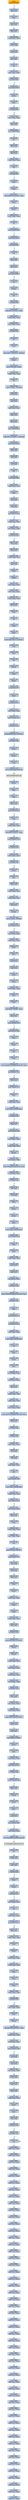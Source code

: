 digraph G {
node[shape=rectangle,style=filled,fillcolor=lightsteelblue,color=lightsteelblue]
bgcolor="transparent"
a0x00410ee3jp_0x00410ee5[label="start\njp 0x00410ee5",fillcolor="orange",color="lightgrey"];
a0x00410ee5ffree_st7[label="0x00410ee5\nffree %st7"];
a0x00410ee7fnop_[label="0x00410ee7\nfnop "];
a0x00410ee9ffree_st1[label="0x00410ee9\nffree %st1"];
a0x00410eebffree_st7[label="0x00410eeb\nffree %st7"];
a0x00410eedxchgl_edx_edx[label="0x00410eed\nxchgl %edx, %edx"];
a0x00410eefpushl_ebp[label="0x00410eef\npushl %ebp"];
a0x00410ef0pushl_eax[label="0x00410ef0\npushl %eax"];
a0x00410ef1popl_eax[label="0x00410ef1\npopl %eax"];
a0x00410ef2cld_[label="0x00410ef2\ncld "];
a0x00410ef3movl_eax_eax[label="0x00410ef3\nmovl %eax, %eax"];
a0x00410ef5jp_0x00410ef7[label="0x00410ef5\njp 0x00410ef7"];
a0x00410ef7jne_0x00410ef9[label="0x00410ef7\njne 0x00410ef9"];
a0x00410ef9pusha_[label="0x00410ef9\npusha "];
a0x00410efapopa_[label="0x00410efa\npopa "];
a0x00410efbje_0x00410efd[label="0x00410efb\nje 0x00410efd"];
a0x00410efdmovl_esp_ebp[label="0x00410efd\nmovl %esp, %ebp"];
a0x00410effffree_st5[label="0x00410eff\nffree %st5"];
a0x00410f01jcxz_0x00410f04[label="0x00410f01\njcxz 0x00410f04"];
a0x00410f04cld_[label="0x00410f04\ncld "];
a0x00410f05ffree_st2[label="0x00410f05\nffree %st2"];
a0x00410f07ffree_st2[label="0x00410f07\nffree %st2"];
a0x00410f09xchgl_esp_esp[label="0x00410f09\nxchgl %esp, %esp"];
a0x00410f0bnop_[label="0x00410f0b\nnop "];
a0x00410f0cje_0x00410f0e[label="0x00410f0c\nje 0x00410f0e"];
a0x00410f0efwait_[label="0x00410f0e\nfwait "];
a0x00410f0ffnclex_[label="0x00410f0f\nfnclex "];
a0x00410f11subl_0x200UINT32_esp[label="0x00410f11\nsubl $0x200<UINT32>, %esp"];
a0x00410f17fwait_[label="0x00410f17\nfwait "];
a0x00410f18fnclex_[label="0x00410f18\nfnclex "];
a0x00410f1axchgl_ebp_ebp[label="0x00410f1a\nxchgl %ebp, %ebp"];
a0x00410f1ccld_[label="0x00410f1c\ncld "];
a0x00410f1djecxz_0x00410f1f[label="0x00410f1d\njecxz 0x00410f1f"];
a0x00410f1fjmp_0x00410f21[label="0x00410f1f\njmp 0x00410f21"];
a0x00410f21jg_0x00410f23[label="0x00410f21\njg 0x00410f23"];
a0x00410f23nop_[label="0x00410f23\nnop "];
a0x00410f24ffree_st5[label="0x00410f24\nffree %st5"];
a0x00410f26ffree_st1[label="0x00410f26\nffree %st1"];
a0x00410f28jne_0x00410f2a[label="0x00410f28\njne 0x00410f2a"];
a0x00410f2acld_[label="0x00410f2a\ncld "];
a0x00410f2bfincstp_[label="0x00410f2b\nfincstp "];
a0x00410f2dcld_[label="0x00410f2d\ncld "];
a0x00410f2eje_0x00410f30[label="0x00410f2e\nje 0x00410f30"];
a0x00410f30subl_0xcUINT8_esp[label="0x00410f30\nsubl $0xc<UINT8>, %esp"];
a0x00410f33xchgl_ebp_ebp[label="0x00410f33\nxchgl %ebp, %ebp"];
a0x00410f35movl_edx_edx[label="0x00410f35\nmovl %edx, %edx"];
a0x00410f37jg_0x00410f39[label="0x00410f37\njg 0x00410f39"];
a0x00410f39cld_[label="0x00410f39\ncld "];
a0x00410f3afwait_[label="0x00410f3a\nfwait "];
a0x00410f3bmovl_0x1UINT32__8esp_[label="0x00410f3b\nmovl $0x1<UINT32>, -8(%esp)"];
a0x00410f43fwait_[label="0x00410f43\nfwait "];
a0x00410f44movq__8esp__mm0[label="0x00410f44\nmovq -8(%esp), %mm0"];
a0x00410f49xchgl_ebp_ebp[label="0x00410f49\nxchgl %ebp, %ebp"];
a0x00410f4bcld_[label="0x00410f4b\ncld "];
a0x00410f4cmovq_mm0__12esp_[label="0x00410f4c\nmovq %mm0, -12(%esp)"];
a0x00410f51pushl_eax[label="0x00410f51\npushl %eax"];
a0x00410f52popl_eax[label="0x00410f52\npopl %eax"];
a0x00410f53movl_eax_eax[label="0x00410f53\nmovl %eax, %eax"];
a0x00410f55ffree_st2[label="0x00410f55\nffree %st2"];
a0x00410f57ffree_st7[label="0x00410f57\nffree %st7"];
a0x00410f59jcxz_0x00410f5c[label="0x00410f59\njcxz 0x00410f5c"];
a0x00410f5ccmpl_0x1UINT8__12esp_[label="0x00410f5c\ncmpl $0x1<UINT8>, -12(%esp)"];
a0x00410f61jmp_0x00410f63[label="0x00410f61\njmp 0x00410f63"];
a0x00410f63ffree_st2[label="0x00410f63\nffree %st2"];
a0x00410f65notl_edx[label="0x00410f65\nnotl %edx"];
a0x00410f67notl_edx[label="0x00410f67\nnotl %edx"];
a0x00410f69cld_[label="0x00410f69\ncld "];
a0x00410f6ajne_0x00410f6c[label="0x00410f6a\njne 0x00410f6c"];
a0x00410f6cxchgl_esp_esp[label="0x00410f6c\nxchgl %esp, %esp"];
a0x00410f6efnop_[label="0x00410f6e\nfnop "];
a0x00410f70notl_edx[label="0x00410f70\nnotl %edx"];
a0x00410f72notl_edx[label="0x00410f72\nnotl %edx"];
a0x00410f74jne_0x004112e2[label="0x00410f74\njne 0x004112e2"];
a0x004112e2xchgl_esp_esp[label="0x004112e2\nxchgl %esp, %esp"];
a0x004112e4leal_ebp__ebp[label="0x004112e4\nleal (%ebp), %ebp"];
a0x004112e7jp_0x004112e9[label="0x004112e7\njp 0x004112e9"];
a0x004112e9ffree_st2[label="0x004112e9\nffree %st2"];
a0x004112ebffree_st2[label="0x004112eb\nffree %st2"];
a0x004112edxchgl_esp_esp[label="0x004112ed\nxchgl %esp, %esp"];
a0x004112efpopl_edi[label="0x004112ef\npopl %edi"];
a0x004112f0fwait_[label="0x004112f0\nfwait "];
a0x004112f1fnclex_[label="0x004112f1\nfnclex "];
a0x004112f3movl_eax_eax[label="0x004112f3\nmovl %eax, %eax"];
a0x004112f5movl_eax_eax[label="0x004112f5\nmovl %eax, %eax"];
a0x004112f7xchgl_ebp_ebp[label="0x004112f7\nxchgl %ebp, %ebp"];
a0x004112f9ffree_st1[label="0x004112f9\nffree %st1"];
a0x004112fbfwait_[label="0x004112fb\nfwait "];
a0x004112fccld_[label="0x004112fc\ncld "];
a0x004112fdfwait_[label="0x004112fd\nfwait "];
a0x004112fefninit_[label="0x004112fe\nfninit "];
a0x00411300pushl_0x4106c1UINT32[label="0x00411300\npushl $0x4106c1<UINT32>"];
a0x00411305fwait_[label="0x00411305\nfwait "];
a0x00411306fninit_[label="0x00411306\nfninit "];
a0x00411308nop_[label="0x00411308\nnop "];
a0x00411309fincstp_[label="0x00411309\nfincstp "];
a0x0041130bfwait_[label="0x0041130b\nfwait "];
a0x0041130cfnclex_[label="0x0041130c\nfnclex "];
a0x0041130ejp_0x00411310[label="0x0041130e\njp 0x00411310"];
a0x00411310fwait_[label="0x00411310\nfwait "];
a0x00411311jp_0x00411313[label="0x00411311\njp 0x00411313"];
a0x00411313movl_edx_edx[label="0x00411313\nmovl %edx, %edx"];
a0x00411315jecxz_0x00411317[label="0x00411315\njecxz 0x00411317"];
a0x00411317jp_0x00411319[label="0x00411317\njp 0x00411319"];
a0x00411319pushl_0x40100cUINT32[label="0x00411319\npushl $0x40100c<UINT32>"];
a0x0041131ejg_0x00411320[label="0x0041131e\njg 0x00411320"];
a0x00411320fwait_[label="0x00411320\nfwait "];
a0x00411321fnclex_[label="0x00411321\nfnclex "];
a0x00411323fwait_[label="0x00411323\nfwait "];
a0x00411324call_lstrcpyA_kernel32_dll[label="0x00411324\ncall lstrcpyA@kernel32.dll"];
lstrcpyA_kernel32_dll[label="lstrcpyA@kernel32.dll",fillcolor="lightgrey",color="lightgrey"];
a0x0041132apusha_[label="0x0041132a\npusha "];
a0x0041132bpopa_[label="0x0041132b\npopa "];
a0x0041132cfnop_[label="0x0041132c\nfnop "];
a0x0041132effree_st5[label="0x0041132e\nffree %st5"];
a0x00411330jne_0x00411332[label="0x00411330\njne 0x00411332"];
a0x00411332fnop_[label="0x00411332\nfnop "];
a0x00411334xchgl_edx_edx[label="0x00411334\nxchgl %edx, %edx"];
a0x00411336subl_0x8UINT8_esp[label="0x00411336\nsubl $0x8<UINT8>, %esp"];
a0x00411339jecxz_0x0041133b[label="0x00411339\njecxz 0x0041133b"];
a0x0041133bje_0x0041133d[label="0x0041133b\nje 0x0041133d"];
a0x0041133dxchgl_edx_edx[label="0x0041133d\nxchgl %edx, %edx"];
a0x0041133fjp_0x00411341[label="0x0041133f\njp 0x00411341"];
a0x00411341pusha_[label="0x00411341\npusha "];
a0x00411342popa_[label="0x00411342\npopa "];
a0x00411343ffree_st5[label="0x00411343\nffree %st5"];
a0x00411345xchgl_esp_esp[label="0x00411345\nxchgl %esp, %esp"];
a0x00411347xchgl_esp_esp[label="0x00411347\nxchgl %esp, %esp"];
a0x00411349ffree_st1[label="0x00411349\nffree %st1"];
a0x0041134bfincstp_[label="0x0041134b\nfincstp "];
a0x0041134dmovq_mm0__8esp_[label="0x0041134d\nmovq %mm0, -8(%esp)"];
a0x00411352jne_0x00411354[label="0x00411352\njne 0x00411354"];
a0x00411354movl_edx_edx[label="0x00411354\nmovl %edx, %edx"];
a0x00411356movl_eax_eax[label="0x00411356\nmovl %eax, %eax"];
a0x00411358pusha_[label="0x00411358\npusha "];
a0x00411359popa_[label="0x00411359\npopa "];
a0x0041135apushl_eax[label="0x0041135a\npushl %eax"];
a0x0041135bpopl_eax[label="0x0041135b\npopl %eax"];
a0x0041135cfwait_[label="0x0041135c\nfwait "];
a0x0041135dfninit_[label="0x0041135d\nfninit "];
a0x0041135fleal_ebp__ebp[label="0x0041135f\nleal (%ebp), %ebp"];
a0x00411362fwait_[label="0x00411362\nfwait "];
a0x00411363fninit_[label="0x00411363\nfninit "];
a0x00411365addl_0x8UINT8_esp[label="0x00411365\naddl $0x8<UINT8>, %esp"];
a0x00411368ffree_st1[label="0x00411368\nffree %st1"];
a0x0041136ajecxz_0x0041136c[label="0x0041136a\njecxz 0x0041136c"];
a0x0041136cjmp_0x0041136e[label="0x0041136c\njmp 0x0041136e"];
a0x0041136efwait_[label="0x0041136e\nfwait "];
a0x0041136ffnclex_[label="0x0041136f\nfnclex "];
a0x00411371nop_[label="0x00411371\nnop "];
a0x00411372fwait_[label="0x00411372\nfwait "];
a0x00411373movl_LoadLibraryA_kernel32_dll_eax[label="0x00411373\nmovl LoadLibraryA@kernel32.dll, %eax"];
a0x00411378jne_0x0041137a[label="0x00411378\njne 0x0041137a"];
a0x0041137affree_st2[label="0x0041137a\nffree %st2"];
a0x0041137cjcxz_0x0041137f[label="0x0041137c\njcxz 0x0041137f"];
a0x0041137ffnop_[label="0x0041137f\nfnop "];
a0x00411381xchgl_esp_esp[label="0x00411381\nxchgl %esp, %esp"];
a0x00411383movl_eax_0x00401000[label="0x00411383\nmovl %eax, 0x00401000"];
a0x00411388jg_0x0041138a[label="0x00411388\njg 0x0041138a"];
a0x0041138affree_st7[label="0x0041138a\nffree %st7"];
a0x0041138cjcxz_0x0041138f[label="0x0041138c\njcxz 0x0041138f"];
a0x0041138fleal_ebp__ebp[label="0x0041138f\nleal (%ebp), %ebp"];
a0x00411392xchgl_ebp_ebp[label="0x00411392\nxchgl %ebp, %ebp"];
a0x00411394fincstp_[label="0x00411394\nfincstp "];
a0x00411396leal_esp__esp[label="0x00411396\nleal (%esp), %esp"];
a0x00411399movl_Sleep_kernel32_dll_eax[label="0x00411399\nmovl Sleep@kernel32.dll, %eax"];
a0x0041139eleal_esp__esp[label="0x0041139e\nleal (%esp), %esp"];
a0x004113a1jg_0x004113a3[label="0x004113a1\njg 0x004113a3"];
a0x004113a3notl_edx[label="0x004113a3\nnotl %edx"];
a0x004113a5notl_edx[label="0x004113a5\nnotl %edx"];
a0x004113a7fwait_[label="0x004113a7\nfwait "];
a0x004113a8fnclex_[label="0x004113a8\nfnclex "];
a0x004113aapusha_[label="0x004113aa\npusha "];
a0x004113abpopa_[label="0x004113ab\npopa "];
a0x004113acmovl_eax_0x00401004[label="0x004113ac\nmovl %eax, 0x00401004"];
a0x004113b1jne_0x004113b3[label="0x004113b1\njne 0x004113b3"];
a0x004113b3fwait_[label="0x004113b3\nfwait "];
a0x004113b4fninit_[label="0x004113b4\nfninit "];
a0x004113b6xchgl_esp_esp[label="0x004113b6\nxchgl %esp, %esp"];
a0x004113b8pushl_eax[label="0x004113b8\npushl %eax"];
a0x004113b9popl_eax[label="0x004113b9\npopl %eax"];
a0x004113baleal_eax__eax[label="0x004113ba\nleal (%eax), %eax"];
a0x004113bcjg_0x004113be[label="0x004113bc\njg 0x004113be"];
a0x004113bemovl_DeleteFileA_kernel32_dll_eax[label="0x004113be\nmovl DeleteFileA@kernel32.dll, %eax"];
a0x004113c3je_0x004113c5[label="0x004113c3\nje 0x004113c5"];
a0x004113c5fnop_[label="0x004113c5\nfnop "];
a0x004113c7jne_0x004113c9[label="0x004113c7\njne 0x004113c9"];
a0x004113c9jne_0x004113cb[label="0x004113c9\njne 0x004113cb"];
a0x004113cbmovl_edx_edx[label="0x004113cb\nmovl %edx, %edx"];
a0x004113cdmovl_eax_0x00401008[label="0x004113cd\nmovl %eax, 0x00401008"];
a0x004113d2nop_[label="0x004113d2\nnop "];
a0x004113d3fnop_[label="0x004113d3\nfnop "];
a0x004113d5pusha_[label="0x004113d5\npusha "];
a0x004113d6popa_[label="0x004113d6\npopa "];
a0x004113d7leal_ebp__ebp[label="0x004113d7\nleal (%ebp), %ebp"];
a0x004113daleal_eax__eax[label="0x004113da\nleal (%eax), %eax"];
a0x004113dcffree_st1[label="0x004113dc\nffree %st1"];
a0x004113dexchgl_edx_edx[label="0x004113de\nxchgl %edx, %edx"];
a0x004113e0xchgl_edx_edx[label="0x004113e0\nxchgl %edx, %edx"];
a0x004113e2leal_ebp__ebp[label="0x004113e2\nleal (%ebp), %ebp"];
a0x004113e5movl_ExitThread_kernel32_dll_eax[label="0x004113e5\nmovl ExitThread@kernel32.dll, %eax"];
a0x004113eaffree_st1[label="0x004113ea\nffree %st1"];
a0x004113ecjp_0x004113ee[label="0x004113ec\njp 0x004113ee"];
a0x004113eeje_0x004113f0[label="0x004113ee\nje 0x004113f0"];
a0x004113f0movl_eax_eax[label="0x004113f0\nmovl %eax, %eax"];
a0x004113f2notl_edx[label="0x004113f2\nnotl %edx"];
a0x004113f4notl_edx[label="0x004113f4\nnotl %edx"];
a0x004113f6movl_ecx_ecx[label="0x004113f6\nmovl %ecx, %ecx"];
a0x004113f8cld_[label="0x004113f8\ncld "];
a0x004113f9jecxz_0x004113fb[label="0x004113f9\njecxz 0x004113fb"];
a0x004113fbmovl_eax_0x004014b8[label="0x004113fb\nmovl %eax, 0x004014b8"];
a0x00411400xchgl_edx_edx[label="0x00411400\nxchgl %edx, %edx"];
a0x00411402jne_0x00411404[label="0x00411402\njne 0x00411404"];
a0x00411404leal_esp__esp[label="0x00411404\nleal (%esp), %esp"];
a0x00411407ffree_st7[label="0x00411407\nffree %st7"];
a0x00411409fwait_[label="0x00411409\nfwait "];
a0x0041140axchgl_ebp_ebp[label="0x0041140a\nxchgl %ebp, %ebp"];
a0x0041140cmovl_edx_edx[label="0x0041140c\nmovl %edx, %edx"];
a0x0041140enop_[label="0x0041140e\nnop "];
a0x0041140fpushl_0x40UINT8[label="0x0041140f\npushl $0x40<UINT8>"];
a0x00411411jmp_0x00411413[label="0x00411411\njmp 0x00411413"];
a0x00411413notl_edx[label="0x00411413\nnotl %edx"];
a0x00411415notl_edx[label="0x00411415\nnotl %edx"];
a0x00411417ffree_st5[label="0x00411417\nffree %st5"];
a0x00411419fwait_[label="0x00411419\nfwait "];
a0x0041141afnclex_[label="0x0041141a\nfnclex "];
a0x0041141cmovl_eax_eax[label="0x0041141c\nmovl %eax, %eax"];
a0x0041141efwait_[label="0x0041141e\nfwait "];
a0x0041141ffninit_[label="0x0041141f\nfninit "];
a0x00411421xchgl_edx_edx[label="0x00411421\nxchgl %edx, %edx"];
a0x00411423ffree_st1[label="0x00411423\nffree %st1"];
a0x00411425jp_0x00411427[label="0x00411425\njp 0x00411427"];
a0x00411427pushl_0x3000UINT32[label="0x00411427\npushl $0x3000<UINT32>"];
a0x0041142cfincstp_[label="0x0041142c\nfincstp "];
a0x0041142efincstp_[label="0x0041142e\nfincstp "];
a0x00411430xchgl_edx_edx[label="0x00411430\nxchgl %edx, %edx"];
a0x00411432leal_eax__eax[label="0x00411432\nleal (%eax), %eax"];
a0x00411434leal_eax__eax[label="0x00411434\nleal (%eax), %eax"];
a0x00411436leal_ebp__ebp[label="0x00411436\nleal (%ebp), %ebp"];
a0x00411439jg_0x0041143b[label="0x00411439\njg 0x0041143b"];
a0x0041143bffree_st2[label="0x0041143b\nffree %st2"];
a0x0041143dleal_eax__eax[label="0x0041143d\nleal (%eax), %eax"];
a0x0041143fleal_eax__eax[label="0x0041143f\nleal (%eax), %eax"];
a0x00411441pushl_0x111b5UINT32[label="0x00411441\npushl $0x111b5<UINT32>"];
a0x00411446pushl_eax[label="0x00411446\npushl %eax"];
a0x00411447popl_eax[label="0x00411447\npopl %eax"];
a0x00411448pushl_0x0UINT8[label="0x00411448\npushl $0x0<UINT8>"];
a0x0041144apusha_[label="0x0041144a\npusha "];
a0x0041144bpopa_[label="0x0041144b\npopa "];
a0x0041144cleal_eax__eax[label="0x0041144c\nleal (%eax), %eax"];
a0x0041144ejmp_0x00411450[label="0x0041144e\njmp 0x00411450"];
a0x00411450je_0x00411452[label="0x00411450\nje 0x00411452"];
a0x00411452jecxz_0x00411454[label="0x00411452\njecxz 0x00411454"];
a0x00411454ffree_st2[label="0x00411454\nffree %st2"];
a0x00411456fincstp_[label="0x00411456\nfincstp "];
a0x00411458pusha_[label="0x00411458\npusha "];
a0x00411459popa_[label="0x00411459\npopa "];
a0x0041145apushl_esi[label="0x0041145a\npushl %esi"];
a0x0041145bjcxz_0x0041145e[label="0x0041145b\njcxz 0x0041145e"];
a0x0041145emovl_eax_eax[label="0x0041145e\nmovl %eax, %eax"];
a0x00411460call_VirtualAllocEx_kernel32_dll[label="0x00411460\ncall VirtualAllocEx@kernel32.dll"];
VirtualAllocEx_kernel32_dll[label="VirtualAllocEx@kernel32.dll",fillcolor="lightgrey",color="lightgrey"];
a0x00411466nop_[label="0x00411466\nnop "];
a0x00411467pushl_eax[label="0x00411467\npushl %eax"];
a0x00411468popl_eax[label="0x00411468\npopl %eax"];
a0x00411469je_0x0041146b[label="0x00411469\nje 0x0041146b"];
a0x0041146bfwait_[label="0x0041146b\nfwait "];
a0x0041146cfnclex_[label="0x0041146c\nfnclex "];
a0x0041146ejp_0x00411470[label="0x0041146e\njp 0x00411470"];
a0x00411470leal_eax__eax[label="0x00411470\nleal (%eax), %eax"];
a0x00411472cld_[label="0x00411472\ncld "];
a0x00411473testl_eax_eax[label="0x00411473\ntestl %eax, %eax"];
a0x00411475jne_0x00411477[label="0x00411475\njne 0x00411477"];
a0x00411477ffree_st1[label="0x00411477\nffree %st1"];
a0x00411479xchgl_ebp_ebp[label="0x00411479\nxchgl %ebp, %ebp"];
a0x0041147bfwait_[label="0x0041147b\nfwait "];
a0x0041147cfninit_[label="0x0041147c\nfninit "];
a0x0041147eleal_esp__esp[label="0x0041147e\nleal (%esp), %esp"];
a0x00411481xchgl_edx_edx[label="0x00411481\nxchgl %edx, %edx"];
a0x00411483fnop_[label="0x00411483\nfnop "];
a0x00411485fwait_[label="0x00411485\nfwait "];
a0x00411486fninit_[label="0x00411486\nfninit "];
a0x00411488xchgl_esp_esp[label="0x00411488\nxchgl %esp, %esp"];
a0x0041148aje_0x0041149f[label="0x0041148a\nje 0x0041149f"];
a0x0041149fmovl_edx_edx[label="0x0041149f\nmovl %edx, %edx"];
a0x004114a1fwait_[label="0x004114a1\nfwait "];
a0x004114a2fnclex_[label="0x004114a2\nfnclex "];
a0x004114a4addl_0x200UINT32_esp[label="0x004114a4\naddl $0x200<UINT32>, %esp"];
a0x004114aaxchgl_edx_edx[label="0x004114aa\nxchgl %edx, %edx"];
a0x004114acleal_eax__eax[label="0x004114ac\nleal (%eax), %eax"];
a0x004114aejecxz_0x004114b0[label="0x004114ae\njecxz 0x004114b0"];
a0x004114b0notl_edx[label="0x004114b0\nnotl %edx"];
a0x004114b2notl_edx[label="0x004114b2\nnotl %edx"];
a0x004114b4leal_esp__esp[label="0x004114b4\nleal (%esp), %esp"];
a0x004114b7pushl_eax[label="0x004114b7\npushl %eax"];
a0x004114b8popl_eax[label="0x004114b8\npopl %eax"];
a0x004114b9ffree_st2[label="0x004114b9\nffree %st2"];
a0x004114bbxchgl_esp_esp[label="0x004114bb\nxchgl %esp, %esp"];
a0x004114bdpusha_[label="0x004114bd\npusha "];
a0x004114bepopa_[label="0x004114be\npopa "];
a0x004114bfpopl_ebp[label="0x004114bf\npopl %ebp"];
a0x004114c0jg_0x004114c2[label="0x004114c0\njg 0x004114c2"];
a0x004114c2jp_0x004114c4[label="0x004114c2\njp 0x004114c4"];
a0x004114c4ret[label="0x004114c4\nret"];
a0x0018ff94addb_al_eax_[label="0x0018ff94\naddb %al, (%eax)"];
a0x0018ff96addb_al_eax_[label="0x0018ff96\naddb %al, (%eax)"];
a0x0018ff98addb_al_eax_[label="0x0018ff98\naddb %al, (%eax)"];
a0x0018ff9aaddb_al_eax_[label="0x0018ff9a\naddb %al, (%eax)"];
a0x0018ff9caddb_al_eax_[label="0x0018ff9c\naddb %al, (%eax)"];
a0x0018ff9eaddb_al_eax_[label="0x0018ff9e\naddb %al, (%eax)"];
a0x0018ffa0addb_al_eax_[label="0x0018ffa0\naddb %al, (%eax)"];
a0x0018ffa2addb_al_eax_[label="0x0018ffa2\naddb %al, (%eax)"];
a0x0018ffa4addb_al_eax_[label="0x0018ffa4\naddb %al, (%eax)"];
a0x0018ffa6addb_al_eax_[label="0x0018ffa6\naddb %al, (%eax)"];
a0x0018ffa8addb_al_eax_[label="0x0018ffa8\naddb %al, (%eax)"];
a0x0018ffaaaddb_al_eax_[label="0x0018ffaa\naddb %al, (%eax)"];
a0x0018ffacaddb_al_eax_[label="0x0018ffac\naddb %al, (%eax)"];
a0x0018ffaeaddb_al_eax_[label="0x0018ffae\naddb %al, (%eax)"];
a0x0018ffb0addb_al_eax_[label="0x0018ffb0\naddb %al, (%eax)"];
a0x0018ffb2addb_al_eax_[label="0x0018ffb2\naddb %al, (%eax)"];
a0x0018ffb4addb_al_eax_[label="0x0018ffb4\naddb %al, (%eax)"];
a0x0018ffb6addb_al_eax_[label="0x0018ffb6\naddb %al, (%eax)"];
a0x0018ffb8addb_al_eax_[label="0x0018ffb8\naddb %al, (%eax)"];
a0x0018ffbaaddb_al_eax_[label="0x0018ffba\naddb %al, (%eax)"];
a0x0018ffbcaddb_al_eax_[label="0x0018ffbc\naddb %al, (%eax)"];
a0x0018ffbeaddb_al_eax_[label="0x0018ffbe\naddb %al, (%eax)"];
a0x0018ffc0addb_al_eax_[label="0x0018ffc0\naddb %al, (%eax)"];
a0x0018ffc2addb_al_eax_[label="0x0018ffc2\naddb %al, (%eax)"];
a0x0018ffc4addb_al_eax_[label="0x0018ffc4\naddb %al, (%eax)"];
a0x0018ffc6addb_al_eax_[label="0x0018ffc6\naddb %al, (%eax)"];
a0x0018ffc8addb_al_eax_[label="0x0018ffc8\naddb %al, (%eax)"];
a0x0018ffcaaddb_al_eax_[label="0x0018ffca\naddb %al, (%eax)"];
a0x0018ffccaddb_al_eax_[label="0x0018ffcc\naddb %al, (%eax)"];
a0x0018ffceaddb_al_eax_[label="0x0018ffce\naddb %al, (%eax)"];
a0x0018ffd0addb_al_eax_[label="0x0018ffd0\naddb %al, (%eax)"];
a0x0018ffd2addb_al_eax_[label="0x0018ffd2\naddb %al, (%eax)"];
a0x0018ffd4addb_al_eax_[label="0x0018ffd4\naddb %al, (%eax)"];
a0x0018ffd6addb_al_eax_[label="0x0018ffd6\naddb %al, (%eax)"];
a0x0018ffd8addb_al_eax_[label="0x0018ffd8\naddb %al, (%eax)"];
a0x0018ffdaaddb_al_eax_[label="0x0018ffda\naddb %al, (%eax)"];
a0x0018ffdcaddb_al_eax_[label="0x0018ffdc\naddb %al, (%eax)"];
a0x0018ffdeaddb_al_eax_[label="0x0018ffde\naddb %al, (%eax)"];
a0x0018ffe0addb_al_eax_[label="0x0018ffe0\naddb %al, (%eax)"];
a0x0018ffe2addb_al_eax_[label="0x0018ffe2\naddb %al, (%eax)"];
a0x0018ffe4addb_al_eax_[label="0x0018ffe4\naddb %al, (%eax)"];
a0x0018ffe6addb_al_eax_[label="0x0018ffe6\naddb %al, (%eax)"];
a0x0018ffe8addb_al_eax_[label="0x0018ffe8\naddb %al, (%eax)"];
a0x0018ffeaaddb_al_eax_[label="0x0018ffea\naddb %al, (%eax)"];
a0x0018ffecaddb_al_eax_[label="0x0018ffec\naddb %al, (%eax)"];
a0x0018ffeeaddb_al_eax_[label="0x0018ffee\naddb %al, (%eax)"];
a0x0018fff0addb_al_eax_[label="0x0018fff0\naddb %al, (%eax)"];
a0x0018fff2addb_al_eax_[label="0x0018fff2\naddb %al, (%eax)"];
a0x0018fff4addb_al_eax_[label="0x0018fff4\naddb %al, (%eax)"];
a0x0018fff6addb_al_eax_[label="0x0018fff6\naddb %al, (%eax)"];
a0x0018fff8addb_al_eax_[label="0x0018fff8\naddb %al, (%eax)"];
a0x0018fffaaddb_al_eax_[label="0x0018fffa\naddb %al, (%eax)"];
a0x00410ee3jp_0x00410ee5 -> a0x00410ee5ffree_st7 [color="#000000",label="T"];
a0x00410ee5ffree_st7 -> a0x00410ee7fnop_ [color="#000000"];
a0x00410ee7fnop_ -> a0x00410ee9ffree_st1 [color="#000000"];
a0x00410ee9ffree_st1 -> a0x00410eebffree_st7 [color="#000000"];
a0x00410eebffree_st7 -> a0x00410eedxchgl_edx_edx [color="#000000"];
a0x00410eedxchgl_edx_edx -> a0x00410eefpushl_ebp [color="#000000"];
a0x00410eefpushl_ebp -> a0x00410ef0pushl_eax [color="#000000"];
a0x00410ef0pushl_eax -> a0x00410ef1popl_eax [color="#000000"];
a0x00410ef1popl_eax -> a0x00410ef2cld_ [color="#000000"];
a0x00410ef2cld_ -> a0x00410ef3movl_eax_eax [color="#000000"];
a0x00410ef3movl_eax_eax -> a0x00410ef5jp_0x00410ef7 [color="#000000"];
a0x00410ef5jp_0x00410ef7 -> a0x00410ef7jne_0x00410ef9 [color="#000000",label="T"];
a0x00410ef7jne_0x00410ef9 -> a0x00410ef9pusha_ [color="#000000",label="F"];
a0x00410ef9pusha_ -> a0x00410efapopa_ [color="#000000"];
a0x00410efapopa_ -> a0x00410efbje_0x00410efd [color="#000000"];
a0x00410efbje_0x00410efd -> a0x00410efdmovl_esp_ebp [color="#000000",label="T"];
a0x00410efdmovl_esp_ebp -> a0x00410effffree_st5 [color="#000000"];
a0x00410effffree_st5 -> a0x00410f01jcxz_0x00410f04 [color="#000000"];
a0x00410f01jcxz_0x00410f04 -> a0x00410f04cld_ [color="#000000",label="T"];
a0x00410f04cld_ -> a0x00410f05ffree_st2 [color="#000000"];
a0x00410f05ffree_st2 -> a0x00410f07ffree_st2 [color="#000000"];
a0x00410f07ffree_st2 -> a0x00410f09xchgl_esp_esp [color="#000000"];
a0x00410f09xchgl_esp_esp -> a0x00410f0bnop_ [color="#000000"];
a0x00410f0bnop_ -> a0x00410f0cje_0x00410f0e [color="#000000"];
a0x00410f0cje_0x00410f0e -> a0x00410f0efwait_ [color="#000000",label="T"];
a0x00410f0efwait_ -> a0x00410f0ffnclex_ [color="#000000"];
a0x00410f0ffnclex_ -> a0x00410f11subl_0x200UINT32_esp [color="#000000"];
a0x00410f11subl_0x200UINT32_esp -> a0x00410f17fwait_ [color="#000000"];
a0x00410f17fwait_ -> a0x00410f18fnclex_ [color="#000000"];
a0x00410f18fnclex_ -> a0x00410f1axchgl_ebp_ebp [color="#000000"];
a0x00410f1axchgl_ebp_ebp -> a0x00410f1ccld_ [color="#000000"];
a0x00410f1ccld_ -> a0x00410f1djecxz_0x00410f1f [color="#000000"];
a0x00410f1djecxz_0x00410f1f -> a0x00410f1fjmp_0x00410f21 [color="#000000",label="T"];
a0x00410f1fjmp_0x00410f21 -> a0x00410f21jg_0x00410f23 [color="#000000"];
a0x00410f21jg_0x00410f23 -> a0x00410f23nop_ [color="#000000",label="T"];
a0x00410f23nop_ -> a0x00410f24ffree_st5 [color="#000000"];
a0x00410f24ffree_st5 -> a0x00410f26ffree_st1 [color="#000000"];
a0x00410f26ffree_st1 -> a0x00410f28jne_0x00410f2a [color="#000000"];
a0x00410f28jne_0x00410f2a -> a0x00410f2acld_ [color="#000000",label="T"];
a0x00410f2acld_ -> a0x00410f2bfincstp_ [color="#000000"];
a0x00410f2bfincstp_ -> a0x00410f2dcld_ [color="#000000"];
a0x00410f2dcld_ -> a0x00410f2eje_0x00410f30 [color="#000000"];
a0x00410f2eje_0x00410f30 -> a0x00410f30subl_0xcUINT8_esp [color="#000000",label="F"];
a0x00410f30subl_0xcUINT8_esp -> a0x00410f33xchgl_ebp_ebp [color="#000000"];
a0x00410f33xchgl_ebp_ebp -> a0x00410f35movl_edx_edx [color="#000000"];
a0x00410f35movl_edx_edx -> a0x00410f37jg_0x00410f39 [color="#000000"];
a0x00410f37jg_0x00410f39 -> a0x00410f39cld_ [color="#000000",label="T"];
a0x00410f39cld_ -> a0x00410f3afwait_ [color="#000000"];
a0x00410f3afwait_ -> a0x00410f3bmovl_0x1UINT32__8esp_ [color="#000000"];
a0x00410f3bmovl_0x1UINT32__8esp_ -> a0x00410f43fwait_ [color="#000000"];
a0x00410f43fwait_ -> a0x00410f44movq__8esp__mm0 [color="#000000"];
a0x00410f44movq__8esp__mm0 -> a0x00410f49xchgl_ebp_ebp [color="#000000"];
a0x00410f49xchgl_ebp_ebp -> a0x00410f4bcld_ [color="#000000"];
a0x00410f4bcld_ -> a0x00410f4cmovq_mm0__12esp_ [color="#000000"];
a0x00410f4cmovq_mm0__12esp_ -> a0x00410f51pushl_eax [color="#000000"];
a0x00410f51pushl_eax -> a0x00410f52popl_eax [color="#000000"];
a0x00410f52popl_eax -> a0x00410f53movl_eax_eax [color="#000000"];
a0x00410f53movl_eax_eax -> a0x00410f55ffree_st2 [color="#000000"];
a0x00410f55ffree_st2 -> a0x00410f57ffree_st7 [color="#000000"];
a0x00410f57ffree_st7 -> a0x00410f59jcxz_0x00410f5c [color="#000000"];
a0x00410f59jcxz_0x00410f5c -> a0x00410f5ccmpl_0x1UINT8__12esp_ [color="#000000",label="T"];
a0x00410f5ccmpl_0x1UINT8__12esp_ -> a0x00410f61jmp_0x00410f63 [color="#000000"];
a0x00410f61jmp_0x00410f63 -> a0x00410f63ffree_st2 [color="#000000"];
a0x00410f63ffree_st2 -> a0x00410f65notl_edx [color="#000000"];
a0x00410f65notl_edx -> a0x00410f67notl_edx [color="#000000"];
a0x00410f67notl_edx -> a0x00410f69cld_ [color="#000000"];
a0x00410f69cld_ -> a0x00410f6ajne_0x00410f6c [color="#000000"];
a0x00410f6ajne_0x00410f6c -> a0x00410f6cxchgl_esp_esp [color="#000000",label="T"];
a0x00410f6cxchgl_esp_esp -> a0x00410f6efnop_ [color="#000000"];
a0x00410f6efnop_ -> a0x00410f70notl_edx [color="#000000"];
a0x00410f70notl_edx -> a0x00410f72notl_edx [color="#000000"];
a0x00410f72notl_edx -> a0x00410f74jne_0x004112e2 [color="#000000"];
a0x00410f74jne_0x004112e2 -> a0x004112e2xchgl_esp_esp [color="#000000",label="T"];
a0x004112e2xchgl_esp_esp -> a0x004112e4leal_ebp__ebp [color="#000000"];
a0x004112e4leal_ebp__ebp -> a0x004112e7jp_0x004112e9 [color="#000000"];
a0x004112e7jp_0x004112e9 -> a0x004112e9ffree_st2 [color="#000000",label="T"];
a0x004112e9ffree_st2 -> a0x004112ebffree_st2 [color="#000000"];
a0x004112ebffree_st2 -> a0x004112edxchgl_esp_esp [color="#000000"];
a0x004112edxchgl_esp_esp -> a0x004112efpopl_edi [color="#000000"];
a0x004112efpopl_edi -> a0x004112f0fwait_ [color="#000000"];
a0x004112f0fwait_ -> a0x004112f1fnclex_ [color="#000000"];
a0x004112f1fnclex_ -> a0x004112f3movl_eax_eax [color="#000000"];
a0x004112f3movl_eax_eax -> a0x004112f5movl_eax_eax [color="#000000"];
a0x004112f5movl_eax_eax -> a0x004112f7xchgl_ebp_ebp [color="#000000"];
a0x004112f7xchgl_ebp_ebp -> a0x004112f9ffree_st1 [color="#000000"];
a0x004112f9ffree_st1 -> a0x004112fbfwait_ [color="#000000"];
a0x004112fbfwait_ -> a0x004112fccld_ [color="#000000"];
a0x004112fccld_ -> a0x004112fdfwait_ [color="#000000"];
a0x004112fdfwait_ -> a0x004112fefninit_ [color="#000000"];
a0x004112fefninit_ -> a0x00411300pushl_0x4106c1UINT32 [color="#000000"];
a0x00411300pushl_0x4106c1UINT32 -> a0x00411305fwait_ [color="#000000"];
a0x00411305fwait_ -> a0x00411306fninit_ [color="#000000"];
a0x00411306fninit_ -> a0x00411308nop_ [color="#000000"];
a0x00411308nop_ -> a0x00411309fincstp_ [color="#000000"];
a0x00411309fincstp_ -> a0x0041130bfwait_ [color="#000000"];
a0x0041130bfwait_ -> a0x0041130cfnclex_ [color="#000000"];
a0x0041130cfnclex_ -> a0x0041130ejp_0x00411310 [color="#000000"];
a0x0041130ejp_0x00411310 -> a0x00411310fwait_ [color="#000000",label="T"];
a0x00411310fwait_ -> a0x00411311jp_0x00411313 [color="#000000"];
a0x00411311jp_0x00411313 -> a0x00411313movl_edx_edx [color="#000000",label="T"];
a0x00411313movl_edx_edx -> a0x00411315jecxz_0x00411317 [color="#000000"];
a0x00411315jecxz_0x00411317 -> a0x00411317jp_0x00411319 [color="#000000",label="T"];
a0x00411317jp_0x00411319 -> a0x00411319pushl_0x40100cUINT32 [color="#000000",label="T"];
a0x00411319pushl_0x40100cUINT32 -> a0x0041131ejg_0x00411320 [color="#000000"];
a0x0041131ejg_0x00411320 -> a0x00411320fwait_ [color="#000000",label="F"];
a0x00411320fwait_ -> a0x00411321fnclex_ [color="#000000"];
a0x00411321fnclex_ -> a0x00411323fwait_ [color="#000000"];
a0x00411323fwait_ -> a0x00411324call_lstrcpyA_kernel32_dll [color="#000000"];
a0x00411324call_lstrcpyA_kernel32_dll -> lstrcpyA_kernel32_dll [color="#000000"];
lstrcpyA_kernel32_dll -> a0x0041132apusha_ [color="#000000"];
a0x0041132apusha_ -> a0x0041132bpopa_ [color="#000000"];
a0x0041132bpopa_ -> a0x0041132cfnop_ [color="#000000"];
a0x0041132cfnop_ -> a0x0041132effree_st5 [color="#000000"];
a0x0041132effree_st5 -> a0x00411330jne_0x00411332 [color="#000000"];
a0x00411330jne_0x00411332 -> a0x00411332fnop_ [color="#000000",label="T"];
a0x00411332fnop_ -> a0x00411334xchgl_edx_edx [color="#000000"];
a0x00411334xchgl_edx_edx -> a0x00411336subl_0x8UINT8_esp [color="#000000"];
a0x00411336subl_0x8UINT8_esp -> a0x00411339jecxz_0x0041133b [color="#000000"];
a0x00411339jecxz_0x0041133b -> a0x0041133bje_0x0041133d [color="#000000",label="T"];
a0x0041133bje_0x0041133d -> a0x0041133dxchgl_edx_edx [color="#000000",label="F"];
a0x0041133dxchgl_edx_edx -> a0x0041133fjp_0x00411341 [color="#000000"];
a0x0041133fjp_0x00411341 -> a0x00411341pusha_ [color="#000000",label="T"];
a0x00411341pusha_ -> a0x00411342popa_ [color="#000000"];
a0x00411342popa_ -> a0x00411343ffree_st5 [color="#000000"];
a0x00411343ffree_st5 -> a0x00411345xchgl_esp_esp [color="#000000"];
a0x00411345xchgl_esp_esp -> a0x00411347xchgl_esp_esp [color="#000000"];
a0x00411347xchgl_esp_esp -> a0x00411349ffree_st1 [color="#000000"];
a0x00411349ffree_st1 -> a0x0041134bfincstp_ [color="#000000"];
a0x0041134bfincstp_ -> a0x0041134dmovq_mm0__8esp_ [color="#000000"];
a0x0041134dmovq_mm0__8esp_ -> a0x00411352jne_0x00411354 [color="#000000"];
a0x00411352jne_0x00411354 -> a0x00411354movl_edx_edx [color="#000000",label="T"];
a0x00411354movl_edx_edx -> a0x00411356movl_eax_eax [color="#000000"];
a0x00411356movl_eax_eax -> a0x00411358pusha_ [color="#000000"];
a0x00411358pusha_ -> a0x00411359popa_ [color="#000000"];
a0x00411359popa_ -> a0x0041135apushl_eax [color="#000000"];
a0x0041135apushl_eax -> a0x0041135bpopl_eax [color="#000000"];
a0x0041135bpopl_eax -> a0x0041135cfwait_ [color="#000000"];
a0x0041135cfwait_ -> a0x0041135dfninit_ [color="#000000"];
a0x0041135dfninit_ -> a0x0041135fleal_ebp__ebp [color="#000000"];
a0x0041135fleal_ebp__ebp -> a0x00411362fwait_ [color="#000000"];
a0x00411362fwait_ -> a0x00411363fninit_ [color="#000000"];
a0x00411363fninit_ -> a0x00411365addl_0x8UINT8_esp [color="#000000"];
a0x00411365addl_0x8UINT8_esp -> a0x00411368ffree_st1 [color="#000000"];
a0x00411368ffree_st1 -> a0x0041136ajecxz_0x0041136c [color="#000000"];
a0x0041136ajecxz_0x0041136c -> a0x0041136cjmp_0x0041136e [color="#000000",label="T"];
a0x0041136cjmp_0x0041136e -> a0x0041136efwait_ [color="#000000"];
a0x0041136efwait_ -> a0x0041136ffnclex_ [color="#000000"];
a0x0041136ffnclex_ -> a0x00411371nop_ [color="#000000"];
a0x00411371nop_ -> a0x00411372fwait_ [color="#000000"];
a0x00411372fwait_ -> a0x00411373movl_LoadLibraryA_kernel32_dll_eax [color="#000000"];
a0x00411373movl_LoadLibraryA_kernel32_dll_eax -> a0x00411378jne_0x0041137a [color="#000000"];
a0x00411378jne_0x0041137a -> a0x0041137affree_st2 [color="#000000",label="T"];
a0x0041137affree_st2 -> a0x0041137cjcxz_0x0041137f [color="#000000"];
a0x0041137cjcxz_0x0041137f -> a0x0041137ffnop_ [color="#000000",label="T"];
a0x0041137ffnop_ -> a0x00411381xchgl_esp_esp [color="#000000"];
a0x00411381xchgl_esp_esp -> a0x00411383movl_eax_0x00401000 [color="#000000"];
a0x00411383movl_eax_0x00401000 -> a0x00411388jg_0x0041138a [color="#000000"];
a0x00411388jg_0x0041138a -> a0x0041138affree_st7 [color="#000000",label="T"];
a0x0041138affree_st7 -> a0x0041138cjcxz_0x0041138f [color="#000000"];
a0x0041138cjcxz_0x0041138f -> a0x0041138fleal_ebp__ebp [color="#000000",label="T"];
a0x0041138fleal_ebp__ebp -> a0x00411392xchgl_ebp_ebp [color="#000000"];
a0x00411392xchgl_ebp_ebp -> a0x00411394fincstp_ [color="#000000"];
a0x00411394fincstp_ -> a0x00411396leal_esp__esp [color="#000000"];
a0x00411396leal_esp__esp -> a0x00411399movl_Sleep_kernel32_dll_eax [color="#000000"];
a0x00411399movl_Sleep_kernel32_dll_eax -> a0x0041139eleal_esp__esp [color="#000000"];
a0x0041139eleal_esp__esp -> a0x004113a1jg_0x004113a3 [color="#000000"];
a0x004113a1jg_0x004113a3 -> a0x004113a3notl_edx [color="#000000",label="T"];
a0x004113a3notl_edx -> a0x004113a5notl_edx [color="#000000"];
a0x004113a5notl_edx -> a0x004113a7fwait_ [color="#000000"];
a0x004113a7fwait_ -> a0x004113a8fnclex_ [color="#000000"];
a0x004113a8fnclex_ -> a0x004113aapusha_ [color="#000000"];
a0x004113aapusha_ -> a0x004113abpopa_ [color="#000000"];
a0x004113abpopa_ -> a0x004113acmovl_eax_0x00401004 [color="#000000"];
a0x004113acmovl_eax_0x00401004 -> a0x004113b1jne_0x004113b3 [color="#000000"];
a0x004113b1jne_0x004113b3 -> a0x004113b3fwait_ [color="#000000",label="T"];
a0x004113b3fwait_ -> a0x004113b4fninit_ [color="#000000"];
a0x004113b4fninit_ -> a0x004113b6xchgl_esp_esp [color="#000000"];
a0x004113b6xchgl_esp_esp -> a0x004113b8pushl_eax [color="#000000"];
a0x004113b8pushl_eax -> a0x004113b9popl_eax [color="#000000"];
a0x004113b9popl_eax -> a0x004113baleal_eax__eax [color="#000000"];
a0x004113baleal_eax__eax -> a0x004113bcjg_0x004113be [color="#000000"];
a0x004113bcjg_0x004113be -> a0x004113bemovl_DeleteFileA_kernel32_dll_eax [color="#000000",label="T"];
a0x004113bemovl_DeleteFileA_kernel32_dll_eax -> a0x004113c3je_0x004113c5 [color="#000000"];
a0x004113c3je_0x004113c5 -> a0x004113c5fnop_ [color="#000000",label="F"];
a0x004113c5fnop_ -> a0x004113c7jne_0x004113c9 [color="#000000"];
a0x004113c7jne_0x004113c9 -> a0x004113c9jne_0x004113cb [color="#000000",label="T"];
a0x004113c9jne_0x004113cb -> a0x004113cbmovl_edx_edx [color="#000000",label="T"];
a0x004113cbmovl_edx_edx -> a0x004113cdmovl_eax_0x00401008 [color="#000000"];
a0x004113cdmovl_eax_0x00401008 -> a0x004113d2nop_ [color="#000000"];
a0x004113d2nop_ -> a0x004113d3fnop_ [color="#000000"];
a0x004113d3fnop_ -> a0x004113d5pusha_ [color="#000000"];
a0x004113d5pusha_ -> a0x004113d6popa_ [color="#000000"];
a0x004113d6popa_ -> a0x004113d7leal_ebp__ebp [color="#000000"];
a0x004113d7leal_ebp__ebp -> a0x004113daleal_eax__eax [color="#000000"];
a0x004113daleal_eax__eax -> a0x004113dcffree_st1 [color="#000000"];
a0x004113dcffree_st1 -> a0x004113dexchgl_edx_edx [color="#000000"];
a0x004113dexchgl_edx_edx -> a0x004113e0xchgl_edx_edx [color="#000000"];
a0x004113e0xchgl_edx_edx -> a0x004113e2leal_ebp__ebp [color="#000000"];
a0x004113e2leal_ebp__ebp -> a0x004113e5movl_ExitThread_kernel32_dll_eax [color="#000000"];
a0x004113e5movl_ExitThread_kernel32_dll_eax -> a0x004113eaffree_st1 [color="#000000"];
a0x004113eaffree_st1 -> a0x004113ecjp_0x004113ee [color="#000000"];
a0x004113ecjp_0x004113ee -> a0x004113eeje_0x004113f0 [color="#000000",label="T"];
a0x004113eeje_0x004113f0 -> a0x004113f0movl_eax_eax [color="#000000",label="F"];
a0x004113f0movl_eax_eax -> a0x004113f2notl_edx [color="#000000"];
a0x004113f2notl_edx -> a0x004113f4notl_edx [color="#000000"];
a0x004113f4notl_edx -> a0x004113f6movl_ecx_ecx [color="#000000"];
a0x004113f6movl_ecx_ecx -> a0x004113f8cld_ [color="#000000"];
a0x004113f8cld_ -> a0x004113f9jecxz_0x004113fb [color="#000000"];
a0x004113f9jecxz_0x004113fb -> a0x004113fbmovl_eax_0x004014b8 [color="#000000",label="T"];
a0x004113fbmovl_eax_0x004014b8 -> a0x00411400xchgl_edx_edx [color="#000000"];
a0x00411400xchgl_edx_edx -> a0x00411402jne_0x00411404 [color="#000000"];
a0x00411402jne_0x00411404 -> a0x00411404leal_esp__esp [color="#000000",label="T"];
a0x00411404leal_esp__esp -> a0x00411407ffree_st7 [color="#000000"];
a0x00411407ffree_st7 -> a0x00411409fwait_ [color="#000000"];
a0x00411409fwait_ -> a0x0041140axchgl_ebp_ebp [color="#000000"];
a0x0041140axchgl_ebp_ebp -> a0x0041140cmovl_edx_edx [color="#000000"];
a0x0041140cmovl_edx_edx -> a0x0041140enop_ [color="#000000"];
a0x0041140enop_ -> a0x0041140fpushl_0x40UINT8 [color="#000000"];
a0x0041140fpushl_0x40UINT8 -> a0x00411411jmp_0x00411413 [color="#000000"];
a0x00411411jmp_0x00411413 -> a0x00411413notl_edx [color="#000000"];
a0x00411413notl_edx -> a0x00411415notl_edx [color="#000000"];
a0x00411415notl_edx -> a0x00411417ffree_st5 [color="#000000"];
a0x00411417ffree_st5 -> a0x00411419fwait_ [color="#000000"];
a0x00411419fwait_ -> a0x0041141afnclex_ [color="#000000"];
a0x0041141afnclex_ -> a0x0041141cmovl_eax_eax [color="#000000"];
a0x0041141cmovl_eax_eax -> a0x0041141efwait_ [color="#000000"];
a0x0041141efwait_ -> a0x0041141ffninit_ [color="#000000"];
a0x0041141ffninit_ -> a0x00411421xchgl_edx_edx [color="#000000"];
a0x00411421xchgl_edx_edx -> a0x00411423ffree_st1 [color="#000000"];
a0x00411423ffree_st1 -> a0x00411425jp_0x00411427 [color="#000000"];
a0x00411425jp_0x00411427 -> a0x00411427pushl_0x3000UINT32 [color="#000000",label="T"];
a0x00411427pushl_0x3000UINT32 -> a0x0041142cfincstp_ [color="#000000"];
a0x0041142cfincstp_ -> a0x0041142efincstp_ [color="#000000"];
a0x0041142efincstp_ -> a0x00411430xchgl_edx_edx [color="#000000"];
a0x00411430xchgl_edx_edx -> a0x00411432leal_eax__eax [color="#000000"];
a0x00411432leal_eax__eax -> a0x00411434leal_eax__eax [color="#000000"];
a0x00411434leal_eax__eax -> a0x00411436leal_ebp__ebp [color="#000000"];
a0x00411436leal_ebp__ebp -> a0x00411439jg_0x0041143b [color="#000000"];
a0x00411439jg_0x0041143b -> a0x0041143bffree_st2 [color="#000000",label="T"];
a0x0041143bffree_st2 -> a0x0041143dleal_eax__eax [color="#000000"];
a0x0041143dleal_eax__eax -> a0x0041143fleal_eax__eax [color="#000000"];
a0x0041143fleal_eax__eax -> a0x00411441pushl_0x111b5UINT32 [color="#000000"];
a0x00411441pushl_0x111b5UINT32 -> a0x00411446pushl_eax [color="#000000"];
a0x00411446pushl_eax -> a0x00411447popl_eax [color="#000000"];
a0x00411447popl_eax -> a0x00411448pushl_0x0UINT8 [color="#000000"];
a0x00411448pushl_0x0UINT8 -> a0x0041144apusha_ [color="#000000"];
a0x0041144apusha_ -> a0x0041144bpopa_ [color="#000000"];
a0x0041144bpopa_ -> a0x0041144cleal_eax__eax [color="#000000"];
a0x0041144cleal_eax__eax -> a0x0041144ejmp_0x00411450 [color="#000000"];
a0x0041144ejmp_0x00411450 -> a0x00411450je_0x00411452 [color="#000000"];
a0x00411450je_0x00411452 -> a0x00411452jecxz_0x00411454 [color="#000000",label="F"];
a0x00411452jecxz_0x00411454 -> a0x00411454ffree_st2 [color="#000000",label="T"];
a0x00411454ffree_st2 -> a0x00411456fincstp_ [color="#000000"];
a0x00411456fincstp_ -> a0x00411458pusha_ [color="#000000"];
a0x00411458pusha_ -> a0x00411459popa_ [color="#000000"];
a0x00411459popa_ -> a0x0041145apushl_esi [color="#000000"];
a0x0041145apushl_esi -> a0x0041145bjcxz_0x0041145e [color="#000000"];
a0x0041145bjcxz_0x0041145e -> a0x0041145emovl_eax_eax [color="#000000",label="T"];
a0x0041145emovl_eax_eax -> a0x00411460call_VirtualAllocEx_kernel32_dll [color="#000000"];
a0x00411460call_VirtualAllocEx_kernel32_dll -> VirtualAllocEx_kernel32_dll [color="#000000"];
VirtualAllocEx_kernel32_dll -> a0x00411466nop_ [color="#000000"];
a0x00411466nop_ -> a0x00411467pushl_eax [color="#000000"];
a0x00411467pushl_eax -> a0x00411468popl_eax [color="#000000"];
a0x00411468popl_eax -> a0x00411469je_0x0041146b [color="#000000"];
a0x00411469je_0x0041146b -> a0x0041146bfwait_ [color="#000000",label="F"];
a0x0041146bfwait_ -> a0x0041146cfnclex_ [color="#000000"];
a0x0041146cfnclex_ -> a0x0041146ejp_0x00411470 [color="#000000"];
a0x0041146ejp_0x00411470 -> a0x00411470leal_eax__eax [color="#000000",label="T"];
a0x00411470leal_eax__eax -> a0x00411472cld_ [color="#000000"];
a0x00411472cld_ -> a0x00411473testl_eax_eax [color="#000000"];
a0x00411473testl_eax_eax -> a0x00411475jne_0x00411477 [color="#000000"];
a0x00411475jne_0x00411477 -> a0x00411477ffree_st1 [color="#000000",label="F"];
a0x00411477ffree_st1 -> a0x00411479xchgl_ebp_ebp [color="#000000"];
a0x00411479xchgl_ebp_ebp -> a0x0041147bfwait_ [color="#000000"];
a0x0041147bfwait_ -> a0x0041147cfninit_ [color="#000000"];
a0x0041147cfninit_ -> a0x0041147eleal_esp__esp [color="#000000"];
a0x0041147eleal_esp__esp -> a0x00411481xchgl_edx_edx [color="#000000"];
a0x00411481xchgl_edx_edx -> a0x00411483fnop_ [color="#000000"];
a0x00411483fnop_ -> a0x00411485fwait_ [color="#000000"];
a0x00411485fwait_ -> a0x00411486fninit_ [color="#000000"];
a0x00411486fninit_ -> a0x00411488xchgl_esp_esp [color="#000000"];
a0x00411488xchgl_esp_esp -> a0x0041148aje_0x0041149f [color="#000000"];
a0x0041148aje_0x0041149f -> a0x0041149fmovl_edx_edx [color="#000000",label="T"];
a0x0041149fmovl_edx_edx -> a0x004114a1fwait_ [color="#000000"];
a0x004114a1fwait_ -> a0x004114a2fnclex_ [color="#000000"];
a0x004114a2fnclex_ -> a0x004114a4addl_0x200UINT32_esp [color="#000000"];
a0x004114a4addl_0x200UINT32_esp -> a0x004114aaxchgl_edx_edx [color="#000000"];
a0x004114aaxchgl_edx_edx -> a0x004114acleal_eax__eax [color="#000000"];
a0x004114acleal_eax__eax -> a0x004114aejecxz_0x004114b0 [color="#000000"];
a0x004114aejecxz_0x004114b0 -> a0x004114b0notl_edx [color="#000000",label="T"];
a0x004114b0notl_edx -> a0x004114b2notl_edx [color="#000000"];
a0x004114b2notl_edx -> a0x004114b4leal_esp__esp [color="#000000"];
a0x004114b4leal_esp__esp -> a0x004114b7pushl_eax [color="#000000"];
a0x004114b7pushl_eax -> a0x004114b8popl_eax [color="#000000"];
a0x004114b8popl_eax -> a0x004114b9ffree_st2 [color="#000000"];
a0x004114b9ffree_st2 -> a0x004114bbxchgl_esp_esp [color="#000000"];
a0x004114bbxchgl_esp_esp -> a0x004114bdpusha_ [color="#000000"];
a0x004114bdpusha_ -> a0x004114bepopa_ [color="#000000"];
a0x004114bepopa_ -> a0x004114bfpopl_ebp [color="#000000"];
a0x004114bfpopl_ebp -> a0x004114c0jg_0x004114c2 [color="#000000"];
a0x004114c0jg_0x004114c2 -> a0x004114c2jp_0x004114c4 [color="#000000",label="T"];
a0x004114c2jp_0x004114c4 -> a0x004114c4ret [color="#000000",label="T"];
a0x004114c4ret -> a0x004114c4ret [color="#000000"];
a0x004114c4ret -> a0x0018ff94addb_al_eax_ [color="#000000"];
a0x0018ff94addb_al_eax_ -> a0x0018ff96addb_al_eax_ [color="#000000"];
a0x0018ff96addb_al_eax_ -> a0x0018ff98addb_al_eax_ [color="#000000"];
a0x0018ff98addb_al_eax_ -> a0x0018ff9aaddb_al_eax_ [color="#000000"];
a0x0018ff9aaddb_al_eax_ -> a0x0018ff9caddb_al_eax_ [color="#000000"];
a0x0018ff9caddb_al_eax_ -> a0x0018ff9eaddb_al_eax_ [color="#000000"];
a0x0018ff9eaddb_al_eax_ -> a0x0018ffa0addb_al_eax_ [color="#000000"];
a0x0018ffa0addb_al_eax_ -> a0x0018ffa2addb_al_eax_ [color="#000000"];
a0x0018ffa2addb_al_eax_ -> a0x0018ffa4addb_al_eax_ [color="#000000"];
a0x0018ffa4addb_al_eax_ -> a0x0018ffa6addb_al_eax_ [color="#000000"];
a0x0018ffa6addb_al_eax_ -> a0x0018ffa8addb_al_eax_ [color="#000000"];
a0x0018ffa8addb_al_eax_ -> a0x0018ffaaaddb_al_eax_ [color="#000000"];
a0x0018ffaaaddb_al_eax_ -> a0x0018ffacaddb_al_eax_ [color="#000000"];
a0x0018ffacaddb_al_eax_ -> a0x0018ffaeaddb_al_eax_ [color="#000000"];
a0x0018ffaeaddb_al_eax_ -> a0x0018ffb0addb_al_eax_ [color="#000000"];
a0x0018ffb0addb_al_eax_ -> a0x0018ffb2addb_al_eax_ [color="#000000"];
a0x0018ffb2addb_al_eax_ -> a0x0018ffb4addb_al_eax_ [color="#000000"];
a0x0018ffb4addb_al_eax_ -> a0x0018ffb6addb_al_eax_ [color="#000000"];
a0x0018ffb6addb_al_eax_ -> a0x0018ffb8addb_al_eax_ [color="#000000"];
a0x0018ffb8addb_al_eax_ -> a0x0018ffbaaddb_al_eax_ [color="#000000"];
a0x0018ffbaaddb_al_eax_ -> a0x0018ffbcaddb_al_eax_ [color="#000000"];
a0x0018ffbcaddb_al_eax_ -> a0x0018ffbeaddb_al_eax_ [color="#000000"];
a0x0018ffbeaddb_al_eax_ -> a0x0018ffc0addb_al_eax_ [color="#000000"];
a0x0018ffc0addb_al_eax_ -> a0x0018ffc2addb_al_eax_ [color="#000000"];
a0x0018ffc2addb_al_eax_ -> a0x0018ffc4addb_al_eax_ [color="#000000"];
a0x0018ffc4addb_al_eax_ -> a0x0018ffc6addb_al_eax_ [color="#000000"];
a0x0018ffc6addb_al_eax_ -> a0x0018ffc8addb_al_eax_ [color="#000000"];
a0x0018ffc8addb_al_eax_ -> a0x0018ffcaaddb_al_eax_ [color="#000000"];
a0x0018ffcaaddb_al_eax_ -> a0x0018ffccaddb_al_eax_ [color="#000000"];
a0x0018ffccaddb_al_eax_ -> a0x0018ffceaddb_al_eax_ [color="#000000"];
a0x0018ffceaddb_al_eax_ -> a0x0018ffd0addb_al_eax_ [color="#000000"];
a0x0018ffd0addb_al_eax_ -> a0x0018ffd2addb_al_eax_ [color="#000000"];
a0x0018ffd2addb_al_eax_ -> a0x0018ffd4addb_al_eax_ [color="#000000"];
a0x0018ffd4addb_al_eax_ -> a0x0018ffd6addb_al_eax_ [color="#000000"];
a0x0018ffd6addb_al_eax_ -> a0x0018ffd8addb_al_eax_ [color="#000000"];
a0x0018ffd8addb_al_eax_ -> a0x0018ffdaaddb_al_eax_ [color="#000000"];
a0x0018ffdaaddb_al_eax_ -> a0x0018ffdcaddb_al_eax_ [color="#000000"];
a0x0018ffdcaddb_al_eax_ -> a0x0018ffdeaddb_al_eax_ [color="#000000"];
a0x0018ffdeaddb_al_eax_ -> a0x0018ffe0addb_al_eax_ [color="#000000"];
a0x0018ffe0addb_al_eax_ -> a0x0018ffe2addb_al_eax_ [color="#000000"];
a0x0018ffe2addb_al_eax_ -> a0x0018ffe4addb_al_eax_ [color="#000000"];
a0x0018ffe4addb_al_eax_ -> a0x0018ffe6addb_al_eax_ [color="#000000"];
a0x0018ffe6addb_al_eax_ -> a0x0018ffe8addb_al_eax_ [color="#000000"];
a0x0018ffe8addb_al_eax_ -> a0x0018ffeaaddb_al_eax_ [color="#000000"];
a0x0018ffeaaddb_al_eax_ -> a0x0018ffecaddb_al_eax_ [color="#000000"];
a0x0018ffecaddb_al_eax_ -> a0x0018ffeeaddb_al_eax_ [color="#000000"];
a0x0018ffeeaddb_al_eax_ -> a0x0018fff0addb_al_eax_ [color="#000000"];
a0x0018fff0addb_al_eax_ -> a0x0018fff2addb_al_eax_ [color="#000000"];
a0x0018fff2addb_al_eax_ -> a0x0018fff4addb_al_eax_ [color="#000000"];
a0x0018fff4addb_al_eax_ -> a0x0018fff6addb_al_eax_ [color="#000000"];
a0x0018fff6addb_al_eax_ -> a0x0018fff8addb_al_eax_ [color="#000000"];
a0x0018fff8addb_al_eax_ -> a0x0018fffaaddb_al_eax_ [color="#000000"];
}

